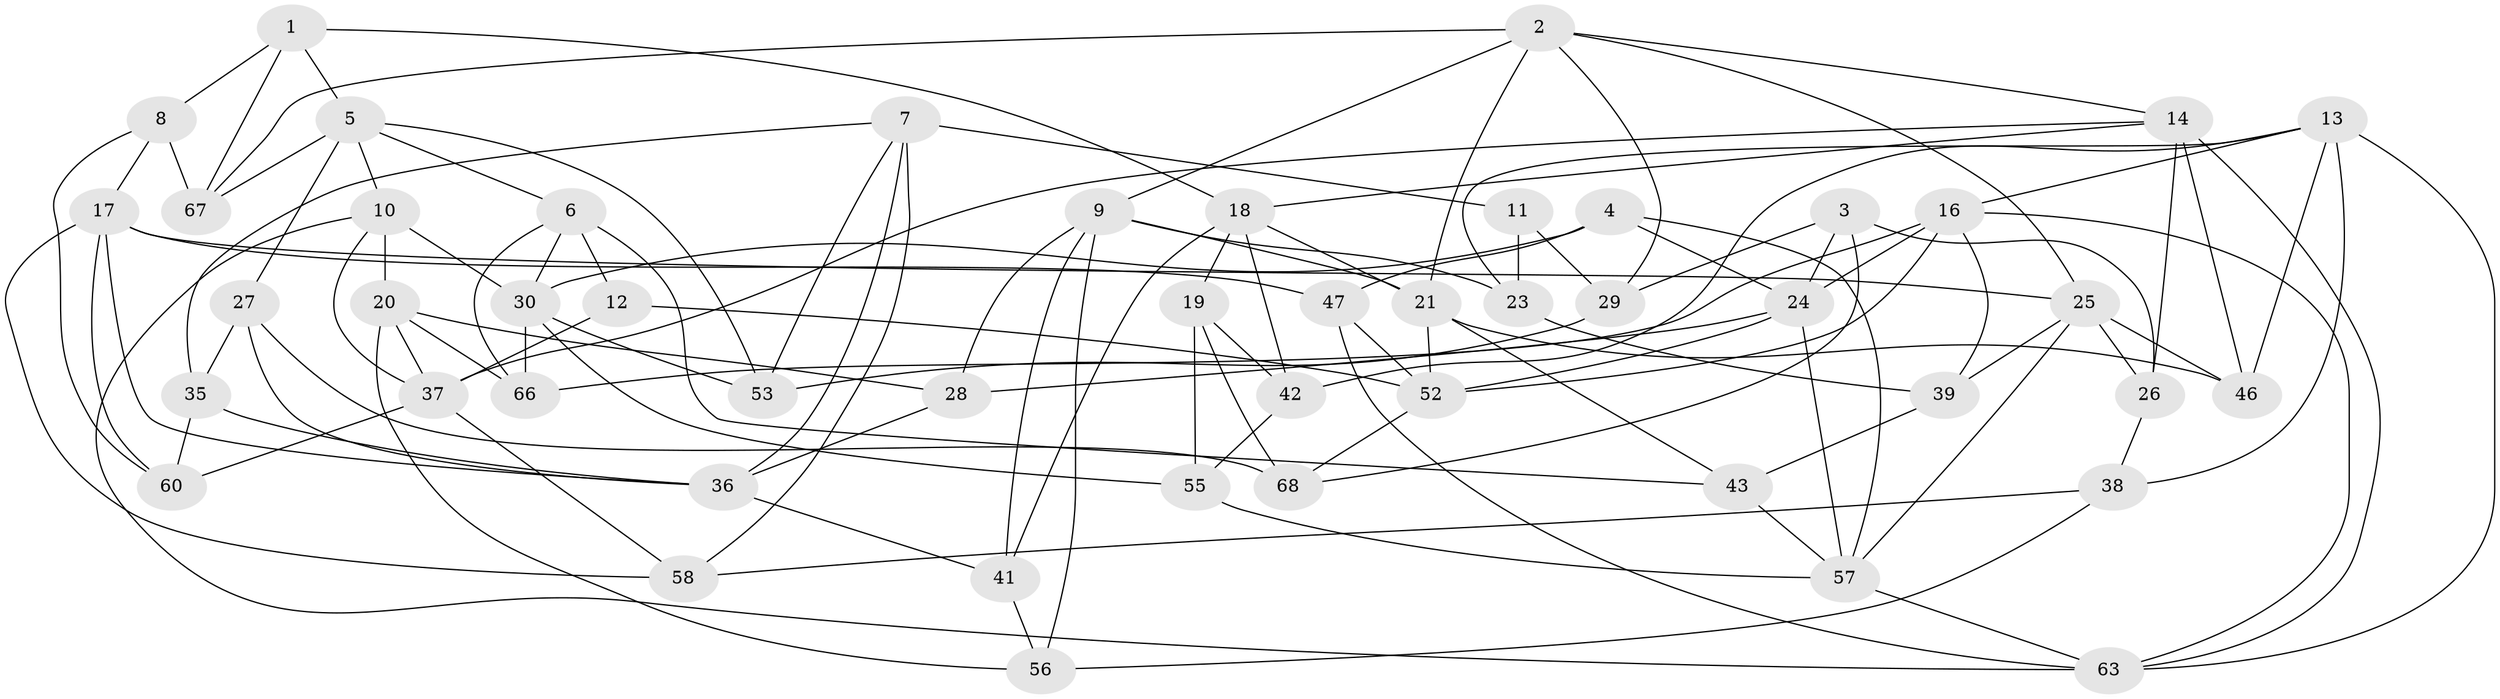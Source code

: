 // original degree distribution, {4: 1.0}
// Generated by graph-tools (version 1.1) at 2025/11/02/27/25 16:11:45]
// undirected, 49 vertices, 116 edges
graph export_dot {
graph [start="1"]
  node [color=gray90,style=filled];
  1;
  2 [super="+34"];
  3;
  4;
  5 [super="+50"];
  6 [super="+59"];
  7 [super="+64"];
  8;
  9 [super="+22"];
  10 [super="+33"];
  11;
  12;
  13 [super="+32"];
  14 [super="+15"];
  16 [super="+31"];
  17 [super="+51"];
  18 [super="+69"];
  19;
  20 [super="+54"];
  21 [super="+48"];
  23;
  24 [super="+49"];
  25 [super="+45"];
  26;
  27;
  28;
  29;
  30 [super="+44"];
  35;
  36 [super="+40"];
  37 [super="+61"];
  38;
  39;
  41;
  42;
  43;
  46;
  47;
  52 [super="+62"];
  53;
  55;
  56;
  57 [super="+70"];
  58;
  60;
  63 [super="+65"];
  66;
  67;
  68;
  1 -- 18;
  1 -- 8;
  1 -- 67;
  1 -- 5;
  2 -- 14;
  2 -- 67;
  2 -- 25;
  2 -- 21;
  2 -- 29;
  2 -- 9;
  3 -- 26;
  3 -- 68;
  3 -- 24;
  3 -- 29;
  4 -- 47;
  4 -- 30;
  4 -- 57;
  4 -- 24;
  5 -- 10;
  5 -- 53;
  5 -- 67;
  5 -- 27;
  5 -- 6;
  6 -- 12 [weight=2];
  6 -- 43;
  6 -- 66;
  6 -- 30;
  7 -- 35;
  7 -- 58;
  7 -- 11 [weight=2];
  7 -- 36;
  7 -- 53;
  8 -- 60;
  8 -- 67;
  8 -- 17;
  9 -- 41;
  9 -- 56;
  9 -- 23;
  9 -- 28;
  9 -- 21;
  10 -- 63;
  10 -- 20 [weight=2];
  10 -- 37;
  10 -- 30;
  11 -- 23;
  11 -- 29;
  12 -- 52;
  12 -- 37;
  13 -- 38;
  13 -- 46;
  13 -- 23;
  13 -- 42;
  13 -- 63;
  13 -- 16;
  14 -- 26;
  14 -- 46;
  14 -- 18;
  14 -- 63;
  14 -- 37;
  16 -- 66;
  16 -- 63;
  16 -- 52;
  16 -- 39;
  16 -- 24;
  17 -- 58;
  17 -- 60;
  17 -- 36;
  17 -- 25;
  17 -- 47;
  18 -- 41;
  18 -- 19;
  18 -- 42;
  18 -- 21;
  19 -- 55;
  19 -- 68;
  19 -- 42;
  20 -- 28;
  20 -- 56;
  20 -- 66;
  20 -- 37;
  21 -- 43;
  21 -- 46;
  21 -- 52;
  23 -- 39;
  24 -- 28;
  24 -- 52;
  24 -- 57;
  25 -- 39;
  25 -- 46;
  25 -- 26;
  25 -- 57;
  26 -- 38;
  27 -- 68;
  27 -- 36;
  27 -- 35;
  28 -- 36;
  29 -- 53;
  30 -- 66;
  30 -- 53;
  30 -- 55;
  35 -- 60;
  35 -- 36;
  36 -- 41;
  37 -- 58;
  37 -- 60;
  38 -- 56;
  38 -- 58;
  39 -- 43;
  41 -- 56;
  42 -- 55;
  43 -- 57;
  47 -- 52;
  47 -- 63;
  52 -- 68;
  55 -- 57;
  57 -- 63;
}
